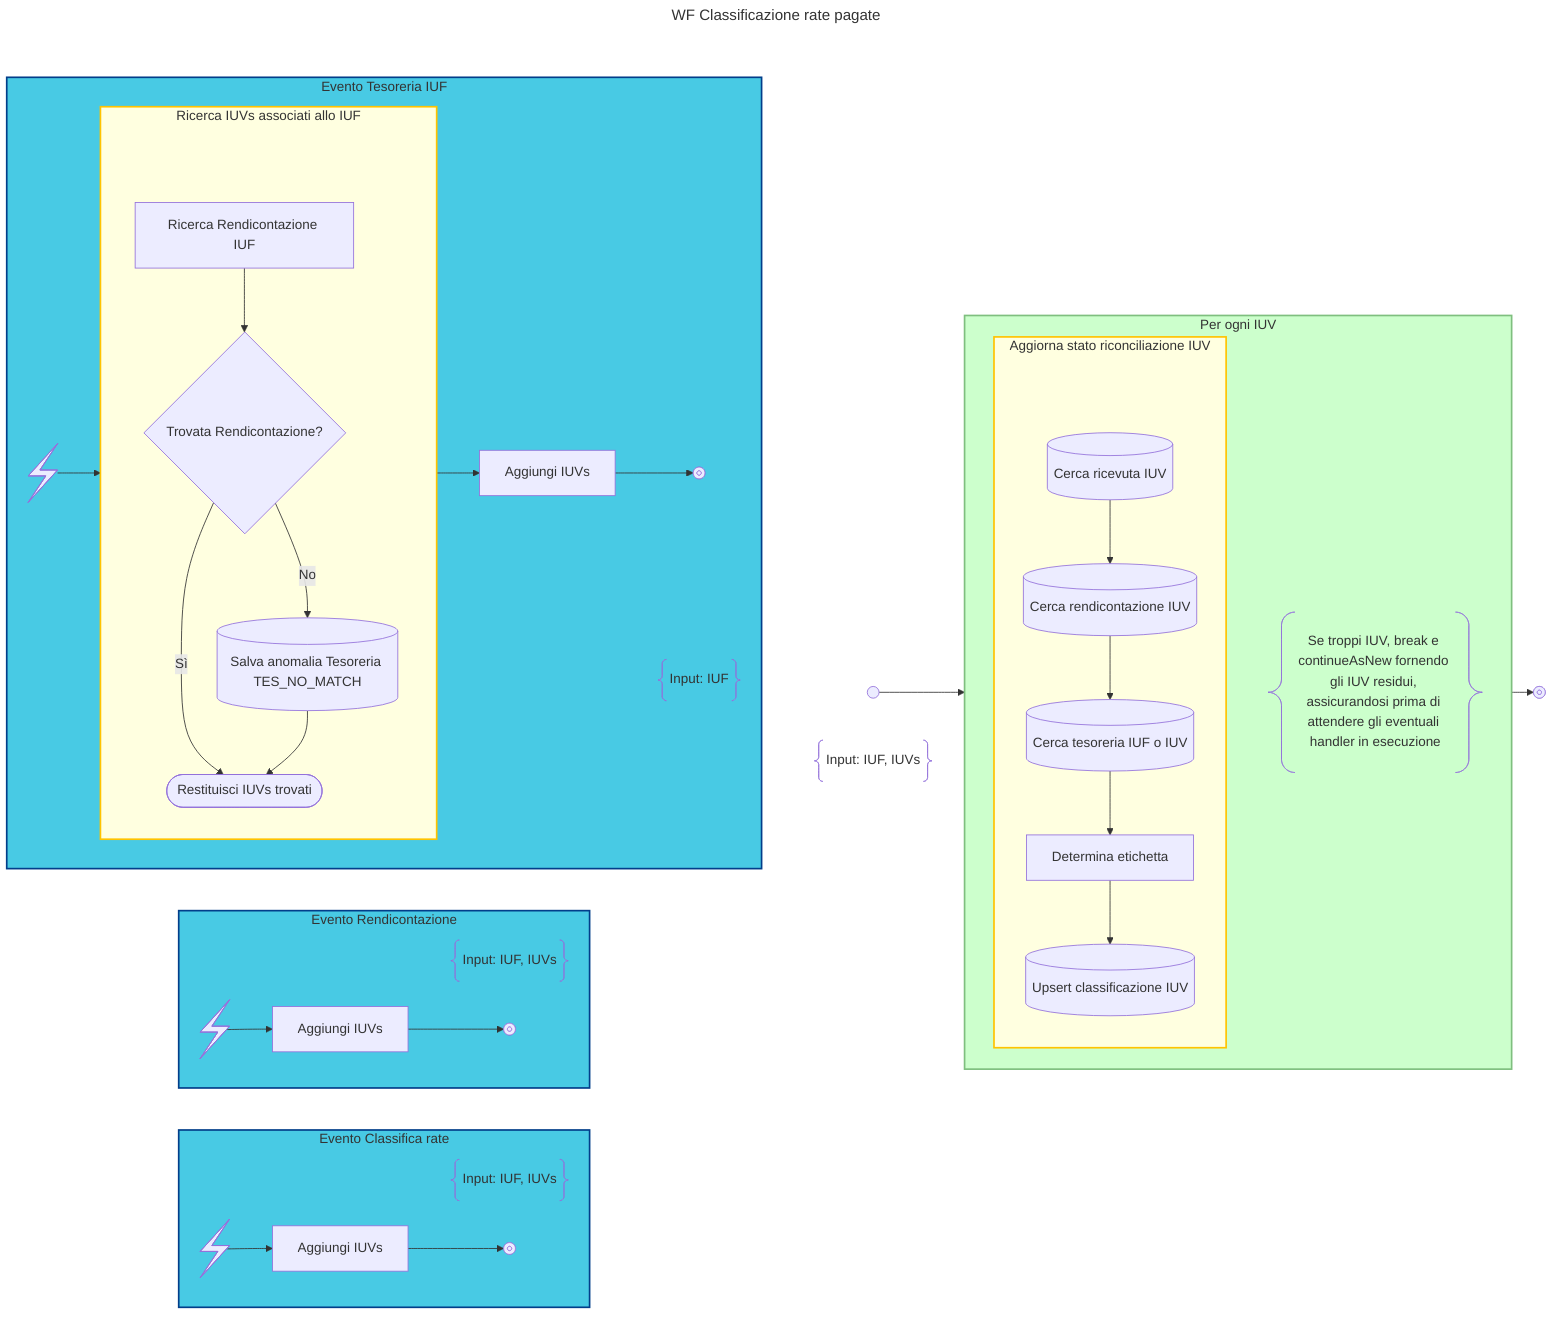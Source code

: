 ---
title: WF Classificazione rate pagate
config:
    flowchart:
        rankSpacing: 1
---
flowchart TD
    subgraph WF_BLOCK
        subgraph NOTE_START_BLOCK
            DESCRIPTION@{ shape: braces, label: "Input: IUF, IUVs" }
            START@{shape: start}
        end
        class NOTE_START_BLOCK hidden

        START --> LOOP_IUVs

        subgraph LOOP_IUVs["Per ogni IUV"]
        direction TB

            subgraph CLASSIFY_IUV["Aggiorna stato riconciliazione IUV"]
            direction TB
                DUMMY:::hidden --> FIND_RT
                linkStyle 1 display:none

                FIND_RT@{shape: database, label: "Cerca ricevuta IUV"} -->
                FIND_REND@{shape: database, label: "Cerca rendicontazione IUV"} -->
                FIND_TES@{shape: database, label: "Cerca tesoreria IUF o IUV"} -->
                CLASSIFY["Determina etichetta"] -->
                UPSERT_CLASSIFY@{shape: database, label: "Upsert classificazione IUV"}

            end

            LOOP_NOTE@{shape: braces, label: "Se troppi IUV, break e continueAsNew fornendo gli IUV residui, assicurandosi prima di attendere gli eventuali handler in esecuzione"}
            class CLASSIFY_IUV activity
        end

        LOOP_IUVs --> END@{shape: stop}
        class LOOP_IUVs loop
    end
    class WF_BLOCK hidden

    subgraph SIGNALS_BLOCK
    direction LR

        subgraph SIGNAL_RATE_BLOCK["Evento Classifica rate"]
        direction LR
            DESCRIPTION_SIGNAL_RATE@{ shape: braces, label: "Input: IUF, IUVs" }
            SIGNAL_RATE@{ shape: bolt } -->
            ADD_RATE_IUVs["Aggiungi IUVs "] -->
            SIGNAL_RICEVUTA_END@{ shape: "stop" }
        end
        class SIGNAL_RATE_BLOCK signal_block

        subgraph SIGNAL_RENDICONTAZIONE_BLOCK["Evento Rendicontazione"]
        direction LR
            DESCRIPTION_SIGNAL_RENDICONTAZIONE@{ shape: braces, label: "Input: IUF, IUVs" }
            SIGNAL_RENDICONTAZIONE@{ shape: bolt } -->
            ADD_RENDICONTAZIONE_IUVS["Aggiungi IUVs "] -->
            SIGNAL_RENDICONTAZIONE_END@{ shape: "stop" }
        end
        class SIGNAL_RENDICONTAZIONE_BLOCK signal_block

        subgraph SIGNAL_TESORERIA_BLOCK["Evento Tesoreria IUF"]
        direction LR
            DESCRIPTION_SIGNAL_TESORERIA@{ shape: braces, label: "Input: IUF" }
            SIGNAL_TESORERIA@{ shape: bolt } --> FIND_TESORERIA_IUVS_ACTIVITY

            subgraph FIND_TESORERIA_IUVS_ACTIVITY["Ricerca IUVs associati allo IUF"]
                DUMMY2:::hidden --> FIND_TESORERIA_IUVS
                linkStyle 12 display:none

                FIND_TESORERIA_IUVS["Ricerca Rendicontazione IUF"] -->
                EXISTS_RENDICONTAZIONE_TES{"Trovata Rendicontazione?"}

                EXISTS_RENDICONTAZIONE_TES -->|Sì|RETURN_TESORERIA_IUVS@{shape: terminal, label: "Restituisci IUVs trovati"}

                EXISTS_RENDICONTAZIONE_TES -->
                |No|SAVE_TES_ANOMALY@{shape: database, label: "Salva anomalia Tesoreria TES_NO_MATCH"} -->
                RETURN_TESORERIA_IUVS
            end
            class FIND_TESORERIA_IUVS_ACTIVITY activity

            FIND_TESORERIA_IUVS_ACTIVITY -->
            ADD_TESORERIA_IUVS["Aggiungi IUVs "] -->
            SIGNAL_TESORERIA_END@{ shape: "stop" }
        end
        class SIGNAL_TESORERIA_BLOCK signal_block
    end
    class SIGNALS_BLOCK hidden

    classDef note_block display:none;
    classDef hidden display:none;
    classDef activity fill:#FFFFE0, stroke:#ffc300, stroke-width:2px;
    classDef loop fill:#CCFFCC, stroke:#7FBF7F, stroke-width:2px, padding-bottom: 5px;
    classDef signal_block fill:#48cae4, stroke:#023e8a, stroke-width:2px